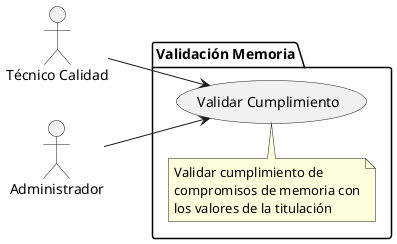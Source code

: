 @startuml
left to right direction

actor "Técnico Calidad" as tec
actor "Administrador" as admin

package "Validación Memoria" as valMemPackage {
    usecase "Validar Cumplimiento" as valCumpli1
    note top
        Validar cumplimiento de
        compromisos de memoria con
        los valores de la titulación
    end note
}

tec --> valCumpli1
admin --> valCumpli1
@enduml